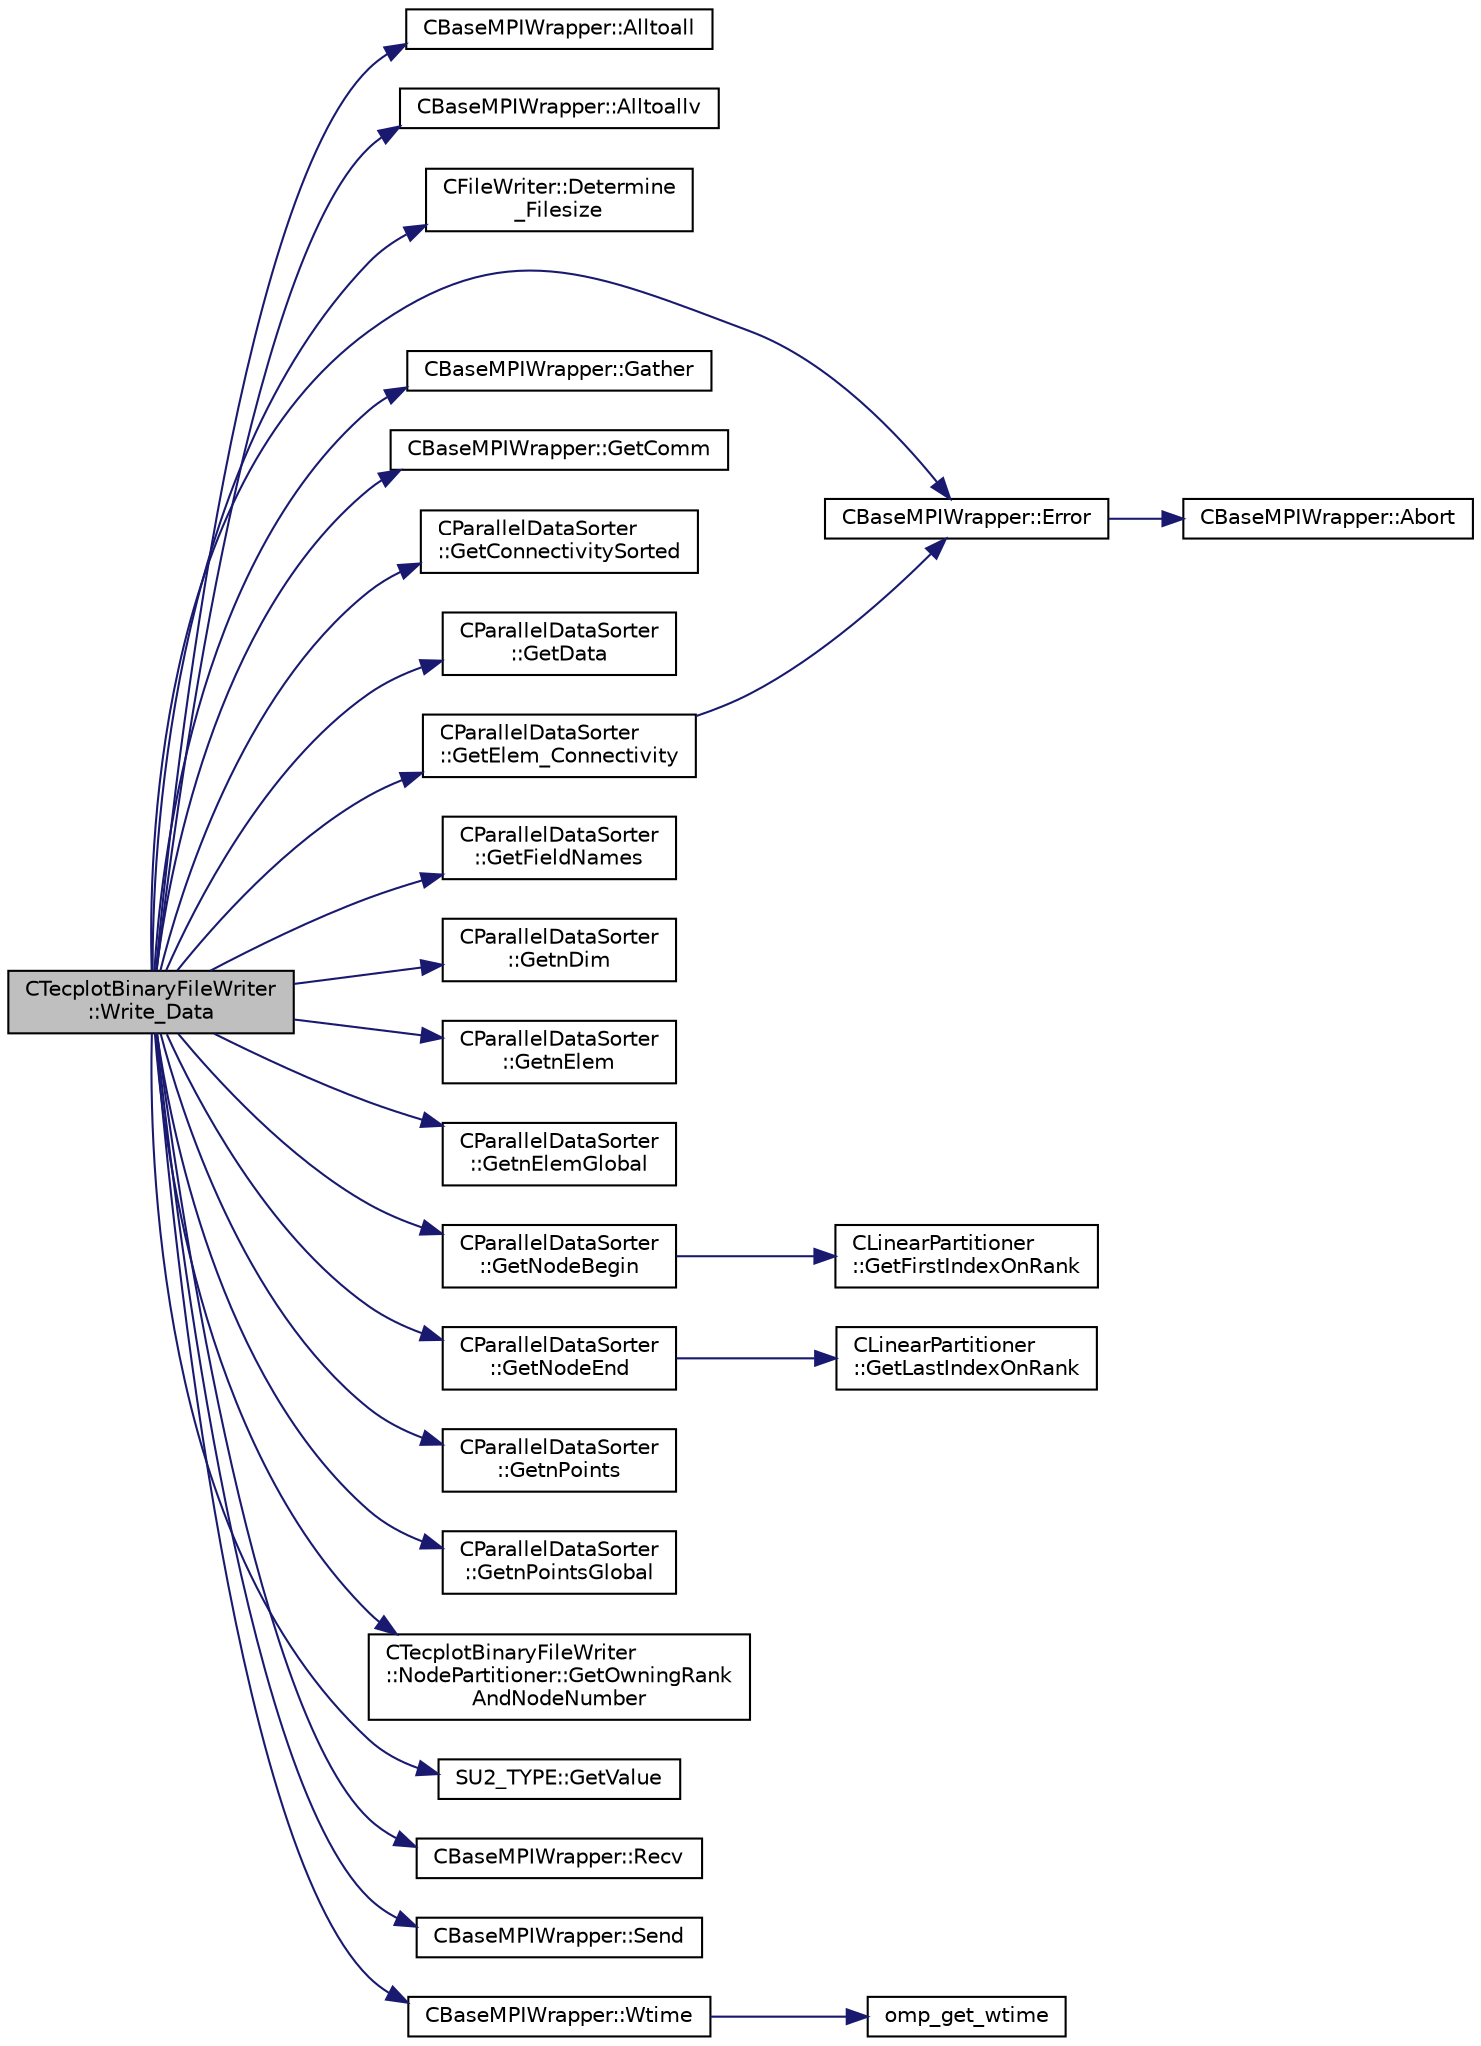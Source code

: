 digraph "CTecplotBinaryFileWriter::Write_Data"
{
 // LATEX_PDF_SIZE
  edge [fontname="Helvetica",fontsize="10",labelfontname="Helvetica",labelfontsize="10"];
  node [fontname="Helvetica",fontsize="10",shape=record];
  rankdir="LR";
  Node1 [label="CTecplotBinaryFileWriter\l::Write_Data",height=0.2,width=0.4,color="black", fillcolor="grey75", style="filled", fontcolor="black",tooltip="Write sorted data to file in tecplot binary file format."];
  Node1 -> Node2 [color="midnightblue",fontsize="10",style="solid",fontname="Helvetica"];
  Node2 [label="CBaseMPIWrapper::Alltoall",height=0.2,width=0.4,color="black", fillcolor="white", style="filled",URL="$classCBaseMPIWrapper.html#ade915135d4560a390849e5744488b5ef",tooltip=" "];
  Node1 -> Node3 [color="midnightblue",fontsize="10",style="solid",fontname="Helvetica"];
  Node3 [label="CBaseMPIWrapper::Alltoallv",height=0.2,width=0.4,color="black", fillcolor="white", style="filled",URL="$classCBaseMPIWrapper.html#a894a36fc28e2ae75d6173d10d5160de3",tooltip=" "];
  Node1 -> Node4 [color="midnightblue",fontsize="10",style="solid",fontname="Helvetica"];
  Node4 [label="CFileWriter::Determine\l_Filesize",height=0.2,width=0.4,color="black", fillcolor="white", style="filled",URL="$classCFileWriter.html#a9981be870ccfb9b46a7b37870c4a7490",tooltip="Determine the file size."];
  Node1 -> Node5 [color="midnightblue",fontsize="10",style="solid",fontname="Helvetica"];
  Node5 [label="CBaseMPIWrapper::Error",height=0.2,width=0.4,color="black", fillcolor="white", style="filled",URL="$classCBaseMPIWrapper.html#a04457c47629bda56704e6a8804833eeb",tooltip=" "];
  Node5 -> Node6 [color="midnightblue",fontsize="10",style="solid",fontname="Helvetica"];
  Node6 [label="CBaseMPIWrapper::Abort",height=0.2,width=0.4,color="black", fillcolor="white", style="filled",URL="$classCBaseMPIWrapper.html#af7297d861dca86b45cf561b6ab642e8f",tooltip=" "];
  Node1 -> Node7 [color="midnightblue",fontsize="10",style="solid",fontname="Helvetica"];
  Node7 [label="CBaseMPIWrapper::Gather",height=0.2,width=0.4,color="black", fillcolor="white", style="filled",URL="$classCBaseMPIWrapper.html#a15eaf7d952aeee1b381a8b548be9403f",tooltip=" "];
  Node1 -> Node8 [color="midnightblue",fontsize="10",style="solid",fontname="Helvetica"];
  Node8 [label="CBaseMPIWrapper::GetComm",height=0.2,width=0.4,color="black", fillcolor="white", style="filled",URL="$classCBaseMPIWrapper.html#a8154391fc3522954802889d81d4ef5da",tooltip=" "];
  Node1 -> Node9 [color="midnightblue",fontsize="10",style="solid",fontname="Helvetica"];
  Node9 [label="CParallelDataSorter\l::GetConnectivitySorted",height=0.2,width=0.4,color="black", fillcolor="white", style="filled",URL="$classCParallelDataSorter.html#acb293e9f0f16e1de47dddf6bca202d15",tooltip="Check whether the current connectivity is sorted (i.e. if SortConnectivity has been called)"];
  Node1 -> Node10 [color="midnightblue",fontsize="10",style="solid",fontname="Helvetica"];
  Node10 [label="CParallelDataSorter\l::GetData",height=0.2,width=0.4,color="black", fillcolor="white", style="filled",URL="$classCParallelDataSorter.html#a78141bec7957f79ae486204acd19699c",tooltip="Get the value of the linear partitioned data. \\input iField - the output field ID...."];
  Node1 -> Node11 [color="midnightblue",fontsize="10",style="solid",fontname="Helvetica"];
  Node11 [label="CParallelDataSorter\l::GetElem_Connectivity",height=0.2,width=0.4,color="black", fillcolor="white", style="filled",URL="$classCParallelDataSorter.html#a80fb9e9e418ab661b6b2b3edd68eedfc",tooltip="Get the connectivity of specific element. \\input type - The type of element, ref GEO_TYPE \\input iEle..."];
  Node11 -> Node5 [color="midnightblue",fontsize="10",style="solid",fontname="Helvetica"];
  Node1 -> Node12 [color="midnightblue",fontsize="10",style="solid",fontname="Helvetica"];
  Node12 [label="CParallelDataSorter\l::GetFieldNames",height=0.2,width=0.4,color="black", fillcolor="white", style="filled",URL="$classCParallelDataSorter.html#a1e7b99cebaee21ae8e4d37472bf477e6",tooltip="Get the vector containing the names of the output fields."];
  Node1 -> Node13 [color="midnightblue",fontsize="10",style="solid",fontname="Helvetica"];
  Node13 [label="CParallelDataSorter\l::GetnDim",height=0.2,width=0.4,color="black", fillcolor="white", style="filled",URL="$classCParallelDataSorter.html#a7b3c8ffee9275169e0e8d2f4976b22a4",tooltip="Get the spatial dimension."];
  Node1 -> Node14 [color="midnightblue",fontsize="10",style="solid",fontname="Helvetica"];
  Node14 [label="CParallelDataSorter\l::GetnElem",height=0.2,width=0.4,color="black", fillcolor="white", style="filled",URL="$classCParallelDataSorter.html#abd4143238954765e95d9f55c05cff1bd",tooltip="Get the global of elements (accumulated from all ranks and element types)"];
  Node1 -> Node15 [color="midnightblue",fontsize="10",style="solid",fontname="Helvetica"];
  Node15 [label="CParallelDataSorter\l::GetnElemGlobal",height=0.2,width=0.4,color="black", fillcolor="white", style="filled",URL="$classCParallelDataSorter.html#a21d689e5868e35e1362438faab0da6c9",tooltip="Get the global number of elements of a specific type \\input type - The type of element,..."];
  Node1 -> Node16 [color="midnightblue",fontsize="10",style="solid",fontname="Helvetica"];
  Node16 [label="CParallelDataSorter\l::GetNodeBegin",height=0.2,width=0.4,color="black", fillcolor="white", style="filled",URL="$classCParallelDataSorter.html#a3368b07c686e2716a6108bec0923350c",tooltip="Beginning node ID of the linear partition owned by a specific processor. \\input rank - the processor ..."];
  Node16 -> Node17 [color="midnightblue",fontsize="10",style="solid",fontname="Helvetica"];
  Node17 [label="CLinearPartitioner\l::GetFirstIndexOnRank",height=0.2,width=0.4,color="black", fillcolor="white", style="filled",URL="$classCLinearPartitioner.html#a707f3e0894f386e591083318ee7765b7",tooltip="Get the first index of the current rank's linear partition."];
  Node1 -> Node18 [color="midnightblue",fontsize="10",style="solid",fontname="Helvetica"];
  Node18 [label="CParallelDataSorter\l::GetNodeEnd",height=0.2,width=0.4,color="black", fillcolor="white", style="filled",URL="$classCParallelDataSorter.html#ae5a0847f44d530adb9231f01eb3758ac",tooltip="Ending node ID of the linear partition owned by a specific processor."];
  Node18 -> Node19 [color="midnightblue",fontsize="10",style="solid",fontname="Helvetica"];
  Node19 [label="CLinearPartitioner\l::GetLastIndexOnRank",height=0.2,width=0.4,color="black", fillcolor="white", style="filled",URL="$classCLinearPartitioner.html#a27c8cbcde5662cdbb0dbebecef3fa84b",tooltip="Get the last index of the current rank's linear partition."];
  Node1 -> Node20 [color="midnightblue",fontsize="10",style="solid",fontname="Helvetica"];
  Node20 [label="CParallelDataSorter\l::GetnPoints",height=0.2,width=0.4,color="black", fillcolor="white", style="filled",URL="$classCParallelDataSorter.html#ad542b0e8ed1e92cfb464ce0e98b3725e",tooltip="Get the number of points the local rank owns."];
  Node1 -> Node21 [color="midnightblue",fontsize="10",style="solid",fontname="Helvetica"];
  Node21 [label="CParallelDataSorter\l::GetnPointsGlobal",height=0.2,width=0.4,color="black", fillcolor="white", style="filled",URL="$classCParallelDataSorter.html#abcde5e65bb1c585e3567f5e20e64e9b6",tooltip="Get the global number of points (accumulated from all ranks)"];
  Node1 -> Node22 [color="midnightblue",fontsize="10",style="solid",fontname="Helvetica"];
  Node22 [label="CTecplotBinaryFileWriter\l::NodePartitioner::GetOwningRank\lAndNodeNumber",height=0.2,width=0.4,color="black", fillcolor="white", style="filled",URL="$classCTecplotBinaryFileWriter_1_1NodePartitioner.html#a83b3248e4138e8a72ee8d2955609ec3e",tooltip="Determine the MPI rank that owns a global node number and its corresponding local node number."];
  Node1 -> Node23 [color="midnightblue",fontsize="10",style="solid",fontname="Helvetica"];
  Node23 [label="SU2_TYPE::GetValue",height=0.2,width=0.4,color="black", fillcolor="white", style="filled",URL="$namespaceSU2__TYPE.html#adf52a59d6f4e578f7915ec9abbf7cb22",tooltip="Get the (primitive) value of the datatype (needs to be specialized for active types)."];
  Node1 -> Node24 [color="midnightblue",fontsize="10",style="solid",fontname="Helvetica"];
  Node24 [label="CBaseMPIWrapper::Recv",height=0.2,width=0.4,color="black", fillcolor="white", style="filled",URL="$classCBaseMPIWrapper.html#a89e5c8b06b4c1c64ade3f78c6f0ed0e2",tooltip=" "];
  Node1 -> Node25 [color="midnightblue",fontsize="10",style="solid",fontname="Helvetica"];
  Node25 [label="CBaseMPIWrapper::Send",height=0.2,width=0.4,color="black", fillcolor="white", style="filled",URL="$classCBaseMPIWrapper.html#aa66e51cd0ec02d67dd3336e773023b44",tooltip=" "];
  Node1 -> Node26 [color="midnightblue",fontsize="10",style="solid",fontname="Helvetica"];
  Node26 [label="CBaseMPIWrapper::Wtime",height=0.2,width=0.4,color="black", fillcolor="white", style="filled",URL="$classCBaseMPIWrapper.html#adcf32aa628d4b515e8835bc5c56fbf08",tooltip=" "];
  Node26 -> Node27 [color="midnightblue",fontsize="10",style="solid",fontname="Helvetica"];
  Node27 [label="omp_get_wtime",height=0.2,width=0.4,color="black", fillcolor="white", style="filled",URL="$omp__structure_8hpp.html#a649bd48ab038a72108f11f5a85316266",tooltip="Return the wall time."];
}
